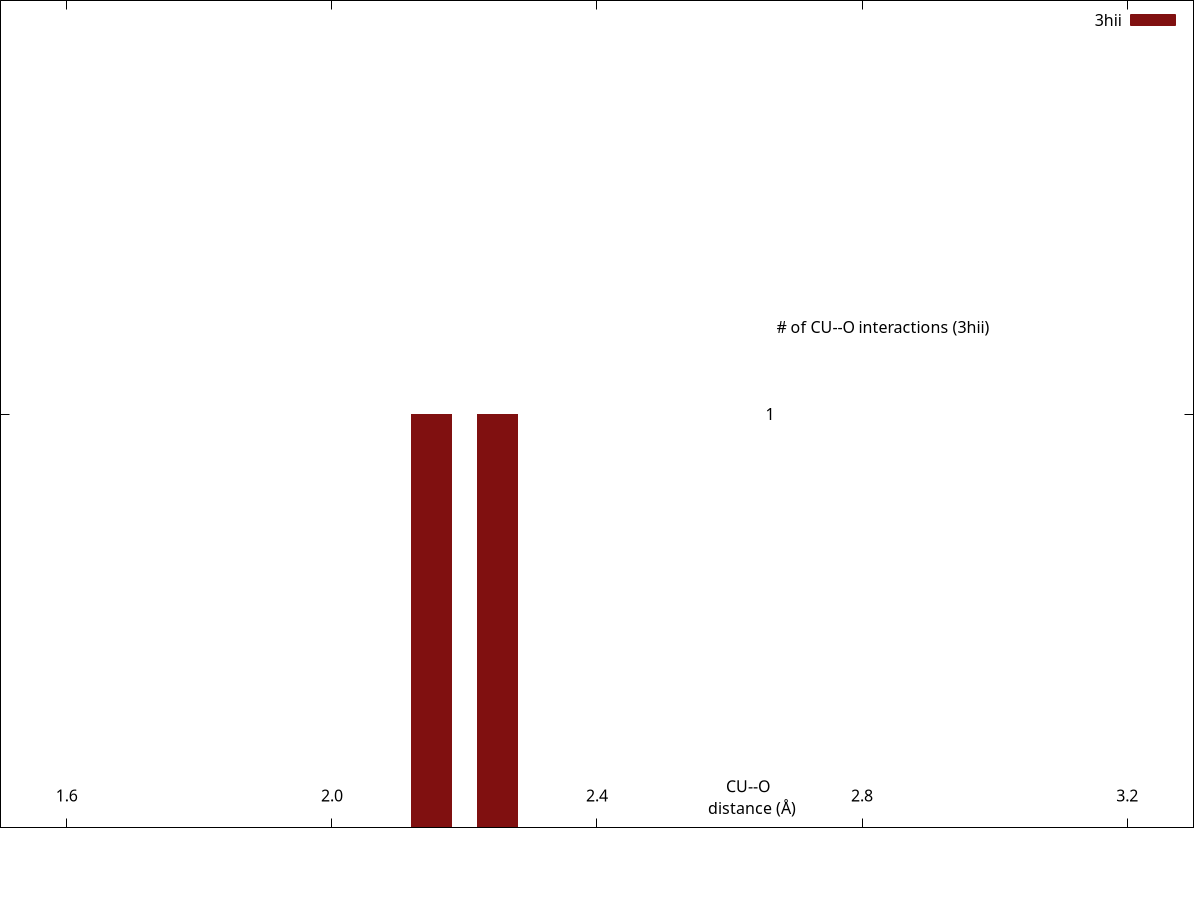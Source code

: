 set encoding iso_8859_1
set terminal pngcairo transparent enhanced size 340, 160 font "Arial Bold,10"
set output "/var/www/html/csgid/app/webroot/neighborhood_temp/3hii/CU--O.png"
set lmargin at screen 0.00
set bmargin at screen 0.08
set rmargin at screen 0.995
set tmargin at screen 1.00
set xrange [1.5:3.3]
set format x "%3.1f"
set xtics 1.6,0.4,3.2
set xtics offset 0,graph 0.065
set yrange [0:12259.2]
unset ytics
set y2range [0:2]
set y2tics 1,1,1
set y2tics offset -49,graph 0.00
set y2tics mirror
set view 80,45
set key top right
set boxwidth 0.06
set style fill solid 1.0
set xlabel "CU--O \n distance (\305)" offset 17,4.4
set y2label "# of CU--O interactions (3hii)" offset -40,4 rotate by 0
plot "-" using ($1+0.05):2 with boxes lc rgb "#801010" axis x1y2 title "3hii", \
     "/var/www/html/csgid/app/webroot/neighborhood_temp/csd_metal_distances/CU--O.csv" using ($1+0.025):2 with linespoints linewidth 2 pointtype 7 pointsize 0.2 lc rgb "#074a7e" title "CSD^{4}" axis x1y1
2.1	1
2.2	1
e
